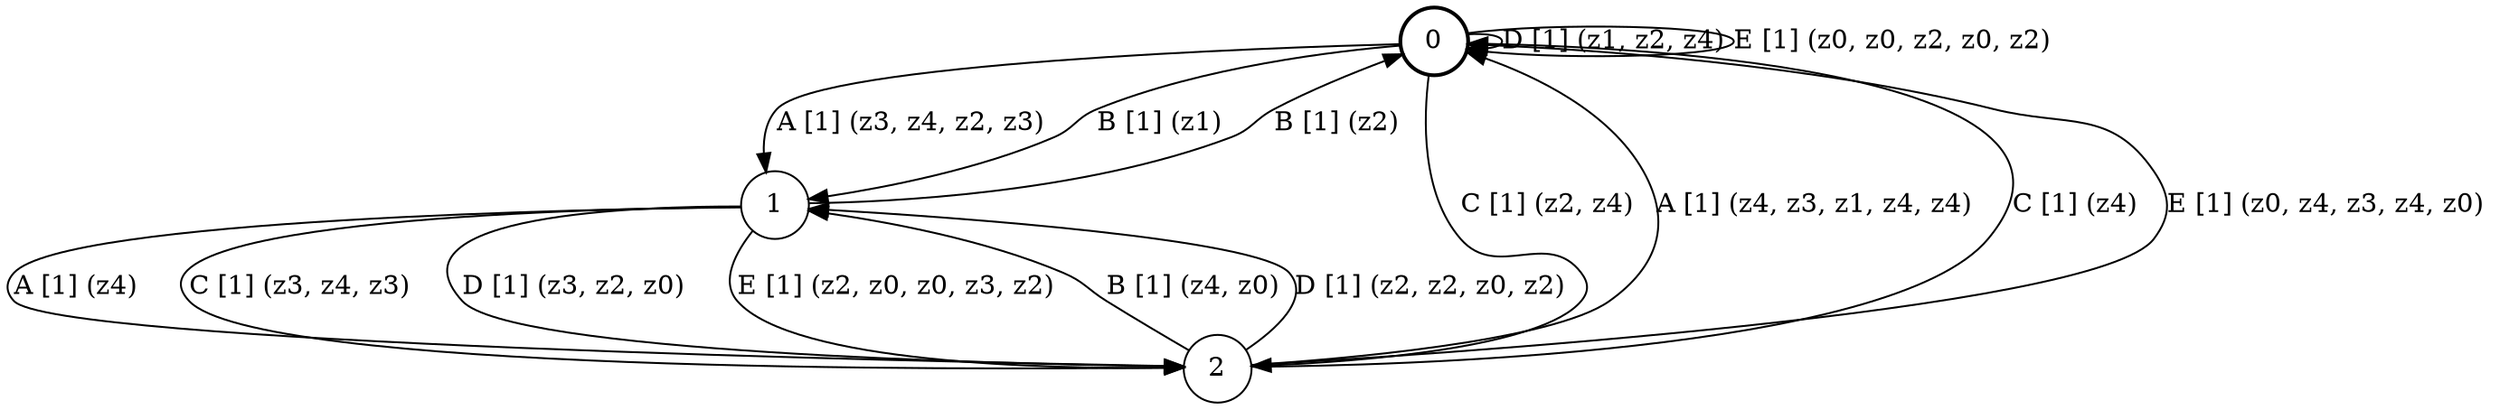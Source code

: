 # generated file, don't try to modify
# command: dot -Tpng <filename> > tree.png
digraph Automaton {
    node [shape = circle];
    0 [style = "bold"];
    0 -> 1 [label = "A [1] (z3, z4, z2, z3) "];
    0 -> 1 [label = "B [1] (z1) "];
    0 -> 2 [label = "C [1] (z2, z4) "];
    0 -> 0 [label = "D [1] (z1, z2, z4) "];
    0 -> 0 [label = "E [1] (z0, z0, z2, z0, z2) "];
    1 -> 2 [label = "A [1] (z4) "];
    1 -> 0 [label = "B [1] (z2) "];
    1 -> 2 [label = "C [1] (z3, z4, z3) "];
    1 -> 2 [label = "D [1] (z3, z2, z0) "];
    1 -> 2 [label = "E [1] (z2, z0, z0, z3, z2) "];
    2 -> 0 [label = "A [1] (z4, z3, z1, z4, z4) "];
    2 -> 1 [label = "B [1] (z4, z0) "];
    2 -> 0 [label = "C [1] (z4) "];
    2 -> 1 [label = "D [1] (z2, z2, z0, z2) "];
    2 -> 0 [label = "E [1] (z0, z4, z3, z4, z0) "];
}
